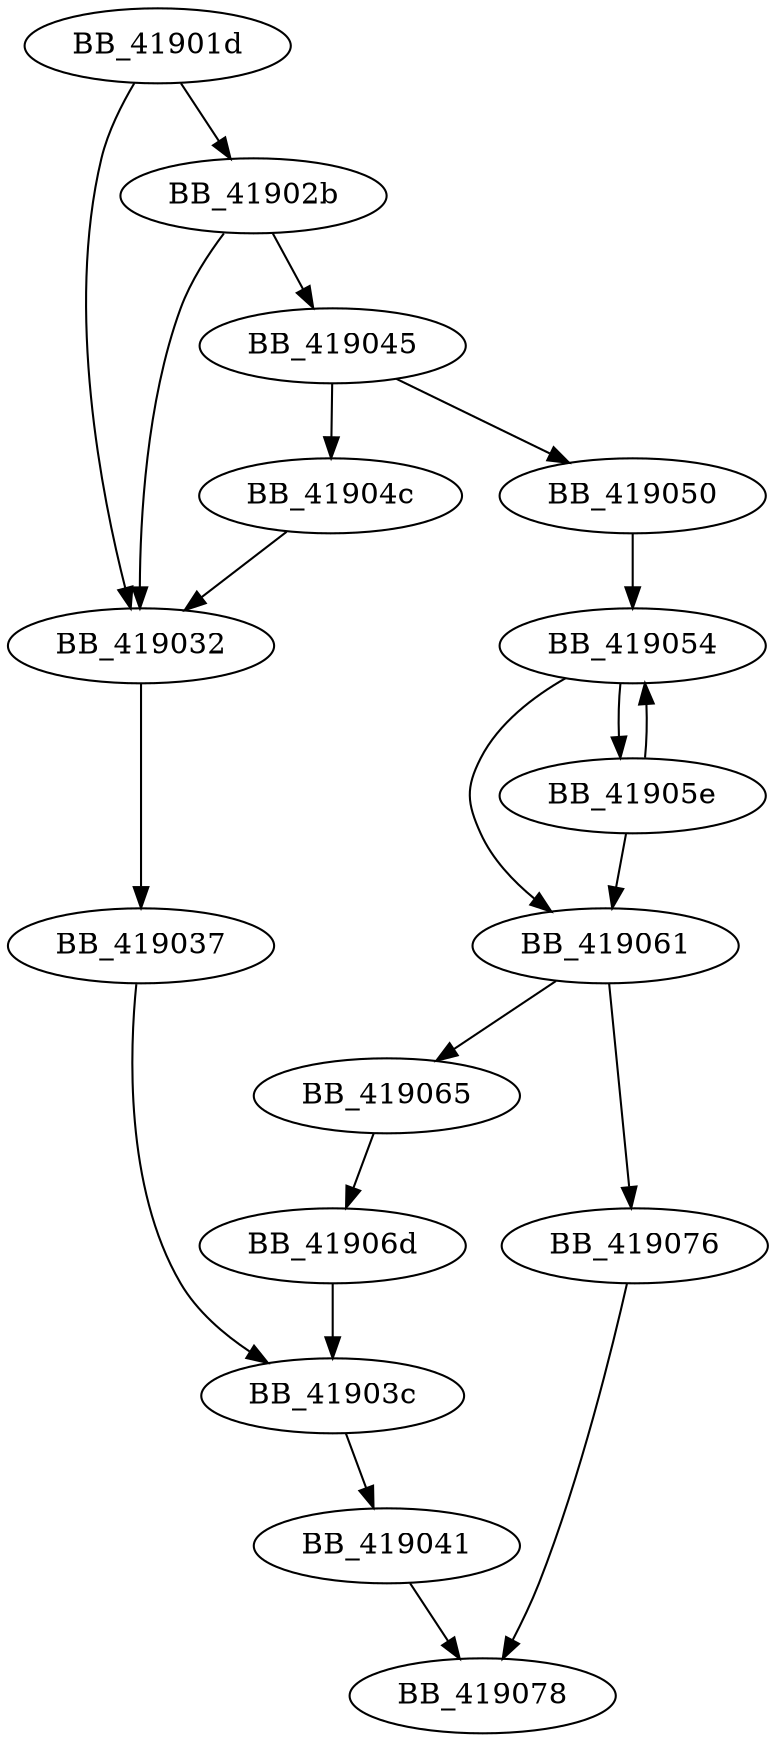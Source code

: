 DiGraph _strcpy_s{
BB_41901d->BB_41902b
BB_41901d->BB_419032
BB_41902b->BB_419032
BB_41902b->BB_419045
BB_419032->BB_419037
BB_419037->BB_41903c
BB_41903c->BB_419041
BB_419041->BB_419078
BB_419045->BB_41904c
BB_419045->BB_419050
BB_41904c->BB_419032
BB_419050->BB_419054
BB_419054->BB_41905e
BB_419054->BB_419061
BB_41905e->BB_419054
BB_41905e->BB_419061
BB_419061->BB_419065
BB_419061->BB_419076
BB_419065->BB_41906d
BB_41906d->BB_41903c
BB_419076->BB_419078
}
